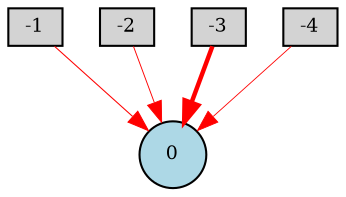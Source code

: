 digraph {
	node [fontsize=9 height=0.2 shape=circle width=0.2]
	-1 [fillcolor=lightgray shape=box style=filled]
	-2 [fillcolor=lightgray shape=box style=filled]
	-3 [fillcolor=lightgray shape=box style=filled]
	-4 [fillcolor=lightgray shape=box style=filled]
	0 [fillcolor=lightblue style=filled]
	-4 -> 0 [color=red penwidth=0.41385356530188067 style=solid]
	-2 -> 0 [color=red penwidth=0.4469225578643392 style=solid]
	-3 -> 0 [color=red penwidth=2.1397109167429744 style=solid]
	-1 -> 0 [color=red penwidth=0.5045134276920592 style=solid]
}
